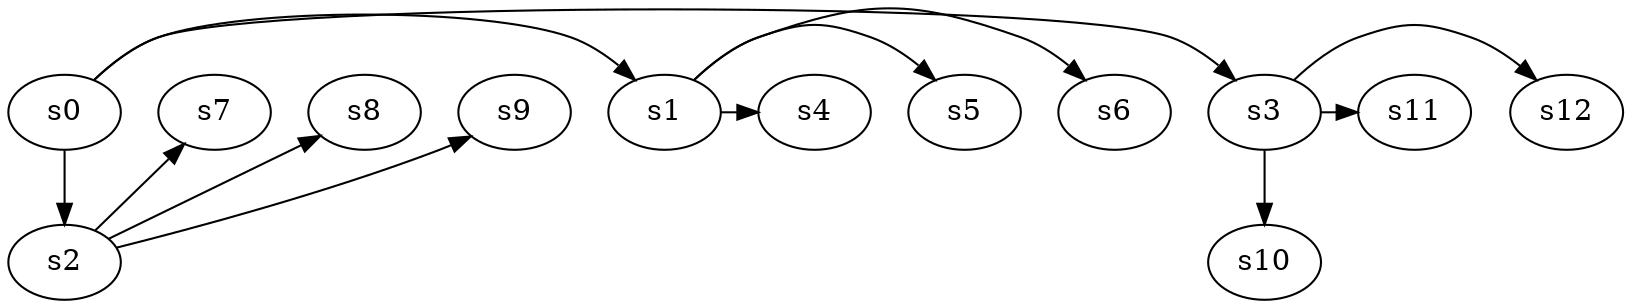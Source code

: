 digraph game_0327_branch_3_3 {
    s0 [name="s0", player=1, target=1];
    s1 [name="s1", player=1];
    s2 [name="s2", player=1];
    s3 [name="s3", player=0, target=1];
    s4 [name="s4", player=0, target=1];
    s5 [name="s5", player=1, target=1];
    s6 [name="s6", player=0];
    s7 [name="s7", player=0];
    s8 [name="s8", player=0];
    s9 [name="s9", player=1];
    s10 [name="s10", player=1, target=1];
    s11 [name="s11", player=0, target=1];
    s12 [name="s12", player=0];

    s0 -> s1 [constraint="time % 2 == 0"];
    s0 -> s2;
    s0 -> s3 [constraint="!(time % 3 == 0)"];
    s1 -> s4 [constraint="time % 2 == 0 || time % 2 == 1"];
    s1 -> s5 [constraint="time % 4 == 0 || time % 3 == 1"];
    s1 -> s6 [constraint="time == 10"];
    s2 -> s7 [constraint="!(time % 5 == 0)"];
    s2 -> s8 [constraint="time == 2 || time == 7"];
    s2 -> s9 [constraint="time % 2 == 0 || time % 2 == 1"];
    s3 -> s10;
    s3 -> s11 [constraint="time == 0 || time == 2 || time == 6 || time == 7"];
    s3 -> s12 [constraint="time == 7 || time == 13"];
}
